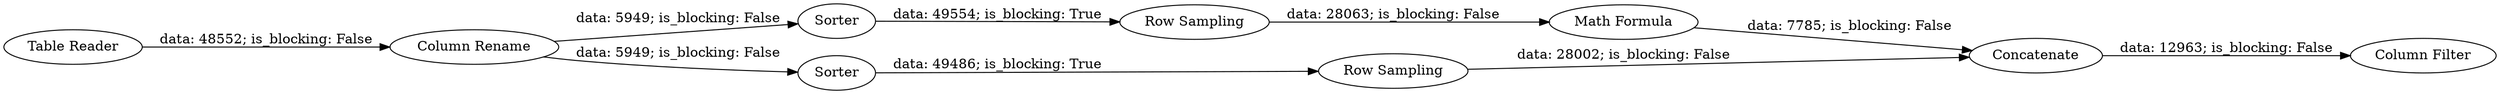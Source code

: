 digraph {
	"-2511417924923813747_27" [label=Concatenate]
	"-2511417924923813747_28" [label="Column Rename"]
	"-2511417924923813747_33" [label="Row Sampling"]
	"-9188640210065818123_57" [label="Table Reader"]
	"-2511417924923813747_30" [label=Sorter]
	"-2511417924923813747_53" [label="Column Filter"]
	"-2511417924923813747_32" [label="Row Sampling"]
	"-2511417924923813747_31" [label=Sorter]
	"-2511417924923813747_35" [label="Math Formula"]
	"-2511417924923813747_27" -> "-2511417924923813747_53" [label="data: 12963; is_blocking: False"]
	"-2511417924923813747_32" -> "-2511417924923813747_35" [label="data: 28063; is_blocking: False"]
	"-2511417924923813747_28" -> "-2511417924923813747_31" [label="data: 5949; is_blocking: False"]
	"-9188640210065818123_57" -> "-2511417924923813747_28" [label="data: 48552; is_blocking: False"]
	"-2511417924923813747_28" -> "-2511417924923813747_30" [label="data: 5949; is_blocking: False"]
	"-2511417924923813747_30" -> "-2511417924923813747_32" [label="data: 49554; is_blocking: True"]
	"-2511417924923813747_31" -> "-2511417924923813747_33" [label="data: 49486; is_blocking: True"]
	"-2511417924923813747_33" -> "-2511417924923813747_27" [label="data: 28002; is_blocking: False"]
	"-2511417924923813747_35" -> "-2511417924923813747_27" [label="data: 7785; is_blocking: False"]
	rankdir=LR
}
